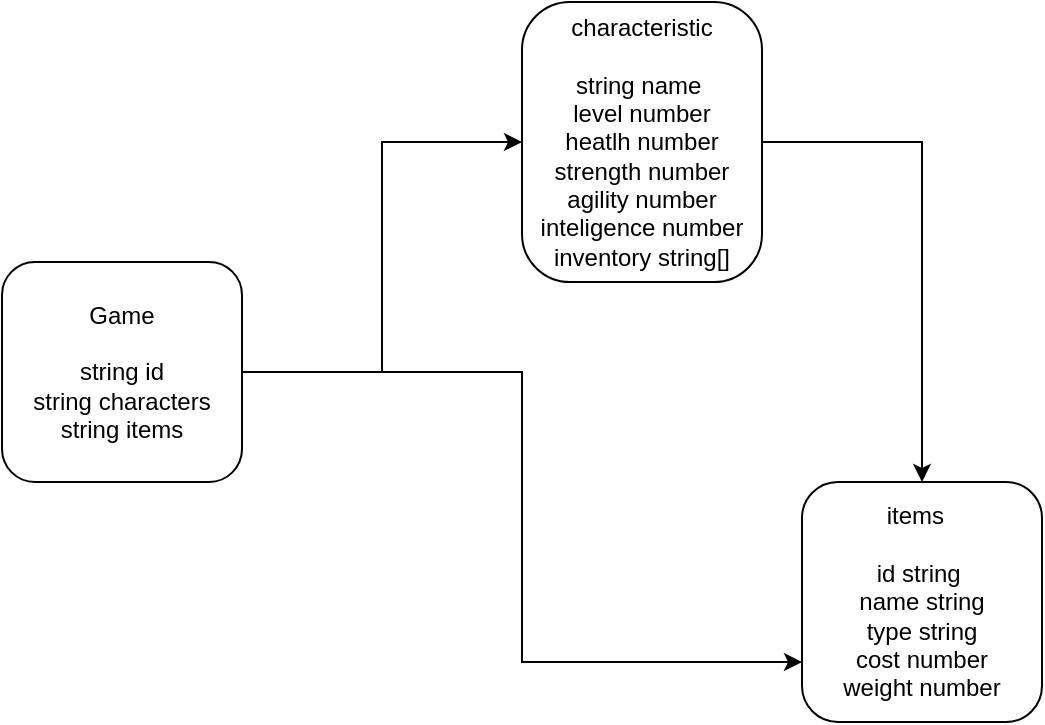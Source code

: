 <mxfile version="24.2.5" type="device">
  <diagram name="Страница — 1" id="d_UEtdth32szl66-XLRJ">
    <mxGraphModel dx="1167" dy="619" grid="1" gridSize="10" guides="1" tooltips="1" connect="1" arrows="1" fold="1" page="1" pageScale="1" pageWidth="827" pageHeight="1169" math="0" shadow="0">
      <root>
        <mxCell id="0" />
        <mxCell id="1" parent="0" />
        <mxCell id="MoDDoaAgGnnFDUU_t5Xx-4" style="edgeStyle=orthogonalEdgeStyle;rounded=0;orthogonalLoop=1;jettySize=auto;html=1;exitX=1;exitY=0.5;exitDx=0;exitDy=0;" edge="1" parent="1" source="MoDDoaAgGnnFDUU_t5Xx-1" target="MoDDoaAgGnnFDUU_t5Xx-2">
          <mxGeometry relative="1" as="geometry" />
        </mxCell>
        <mxCell id="MoDDoaAgGnnFDUU_t5Xx-6" style="edgeStyle=orthogonalEdgeStyle;rounded=0;orthogonalLoop=1;jettySize=auto;html=1;entryX=0;entryY=0.75;entryDx=0;entryDy=0;" edge="1" parent="1" source="MoDDoaAgGnnFDUU_t5Xx-1" target="MoDDoaAgGnnFDUU_t5Xx-3">
          <mxGeometry relative="1" as="geometry" />
        </mxCell>
        <mxCell id="MoDDoaAgGnnFDUU_t5Xx-1" value="Game&lt;div&gt;&lt;br&gt;&lt;div&gt;string id&lt;/div&gt;&lt;div&gt;string characters&lt;/div&gt;&lt;div&gt;string items&lt;/div&gt;&lt;/div&gt;" style="rounded=1;whiteSpace=wrap;html=1;" vertex="1" parent="1">
          <mxGeometry x="80" y="210" width="120" height="110" as="geometry" />
        </mxCell>
        <mxCell id="MoDDoaAgGnnFDUU_t5Xx-5" style="edgeStyle=orthogonalEdgeStyle;rounded=0;orthogonalLoop=1;jettySize=auto;html=1;entryX=0.5;entryY=0;entryDx=0;entryDy=0;" edge="1" parent="1" source="MoDDoaAgGnnFDUU_t5Xx-2" target="MoDDoaAgGnnFDUU_t5Xx-3">
          <mxGeometry relative="1" as="geometry" />
        </mxCell>
        <mxCell id="MoDDoaAgGnnFDUU_t5Xx-2" value="characteristic&lt;div&gt;&lt;br&gt;&lt;div&gt;string name&amp;nbsp;&lt;/div&gt;&lt;div&gt;level number&lt;/div&gt;&lt;div&gt;heatlh number&lt;/div&gt;&lt;div&gt;strength number&lt;/div&gt;&lt;div&gt;agility number&lt;/div&gt;&lt;div&gt;inteligence number&lt;/div&gt;&lt;div&gt;inventory string[]&lt;/div&gt;&lt;/div&gt;" style="rounded=1;whiteSpace=wrap;html=1;arcSize=20;" vertex="1" parent="1">
          <mxGeometry x="340" y="80" width="120" height="140" as="geometry" />
        </mxCell>
        <mxCell id="MoDDoaAgGnnFDUU_t5Xx-3" value="items&amp;nbsp;&amp;nbsp;&lt;div&gt;&lt;span style=&quot;background-color: initial;&quot;&gt;&lt;br&gt;&lt;/span&gt;&lt;/div&gt;&lt;div&gt;&lt;span style=&quot;background-color: initial;&quot;&gt;id string&amp;nbsp;&lt;/span&gt;&lt;div&gt;name string&lt;/div&gt;&lt;div&gt;type string&lt;/div&gt;&lt;div&gt;cost number&lt;/div&gt;&lt;div&gt;weight number&lt;/div&gt;&lt;/div&gt;" style="rounded=1;whiteSpace=wrap;html=1;" vertex="1" parent="1">
          <mxGeometry x="480" y="320" width="120" height="120" as="geometry" />
        </mxCell>
      </root>
    </mxGraphModel>
  </diagram>
</mxfile>
